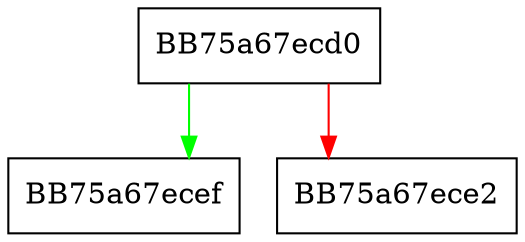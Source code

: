 digraph ZSTD_CCtx_reset {
  node [shape="box"];
  graph [splines=ortho];
  BB75a67ecd0 -> BB75a67ecef [color="green"];
  BB75a67ecd0 -> BB75a67ece2 [color="red"];
}